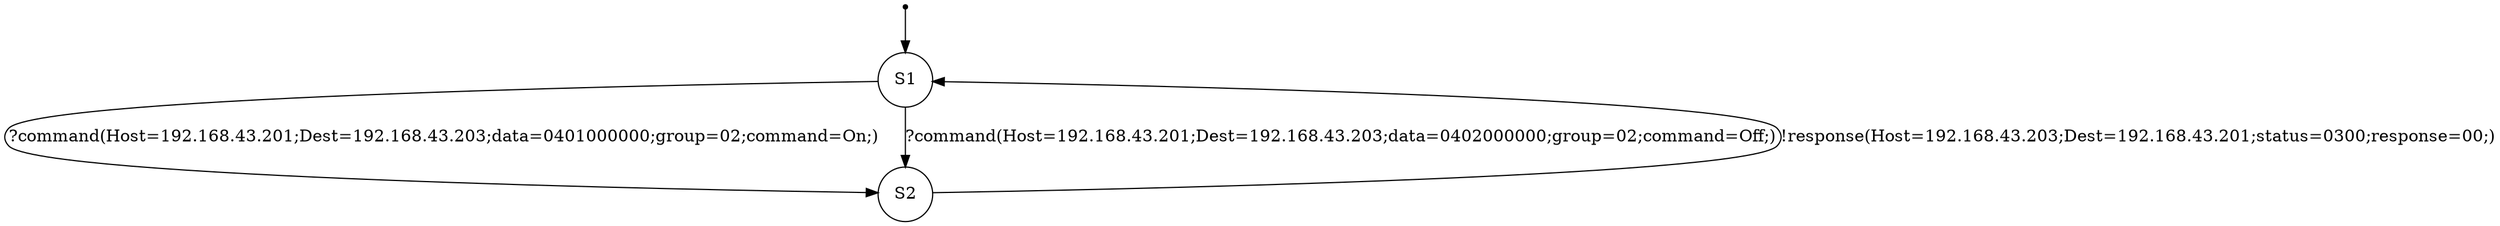 digraph LTS {
S00[shape=point]
S1[label=S1,shape=circle];
S2[label=S2,shape=circle];
S00 -> S1
S1 -> S2[label ="?command(Host=192.168.43.201;Dest=192.168.43.203;data=0401000000;group=02;command=On;)"];
S1 -> S2[label ="?command(Host=192.168.43.201;Dest=192.168.43.203;data=0402000000;group=02;command=Off;)"];
S2 -> S1[label ="!response(Host=192.168.43.203;Dest=192.168.43.201;status=0300;response=00;)"];
}

